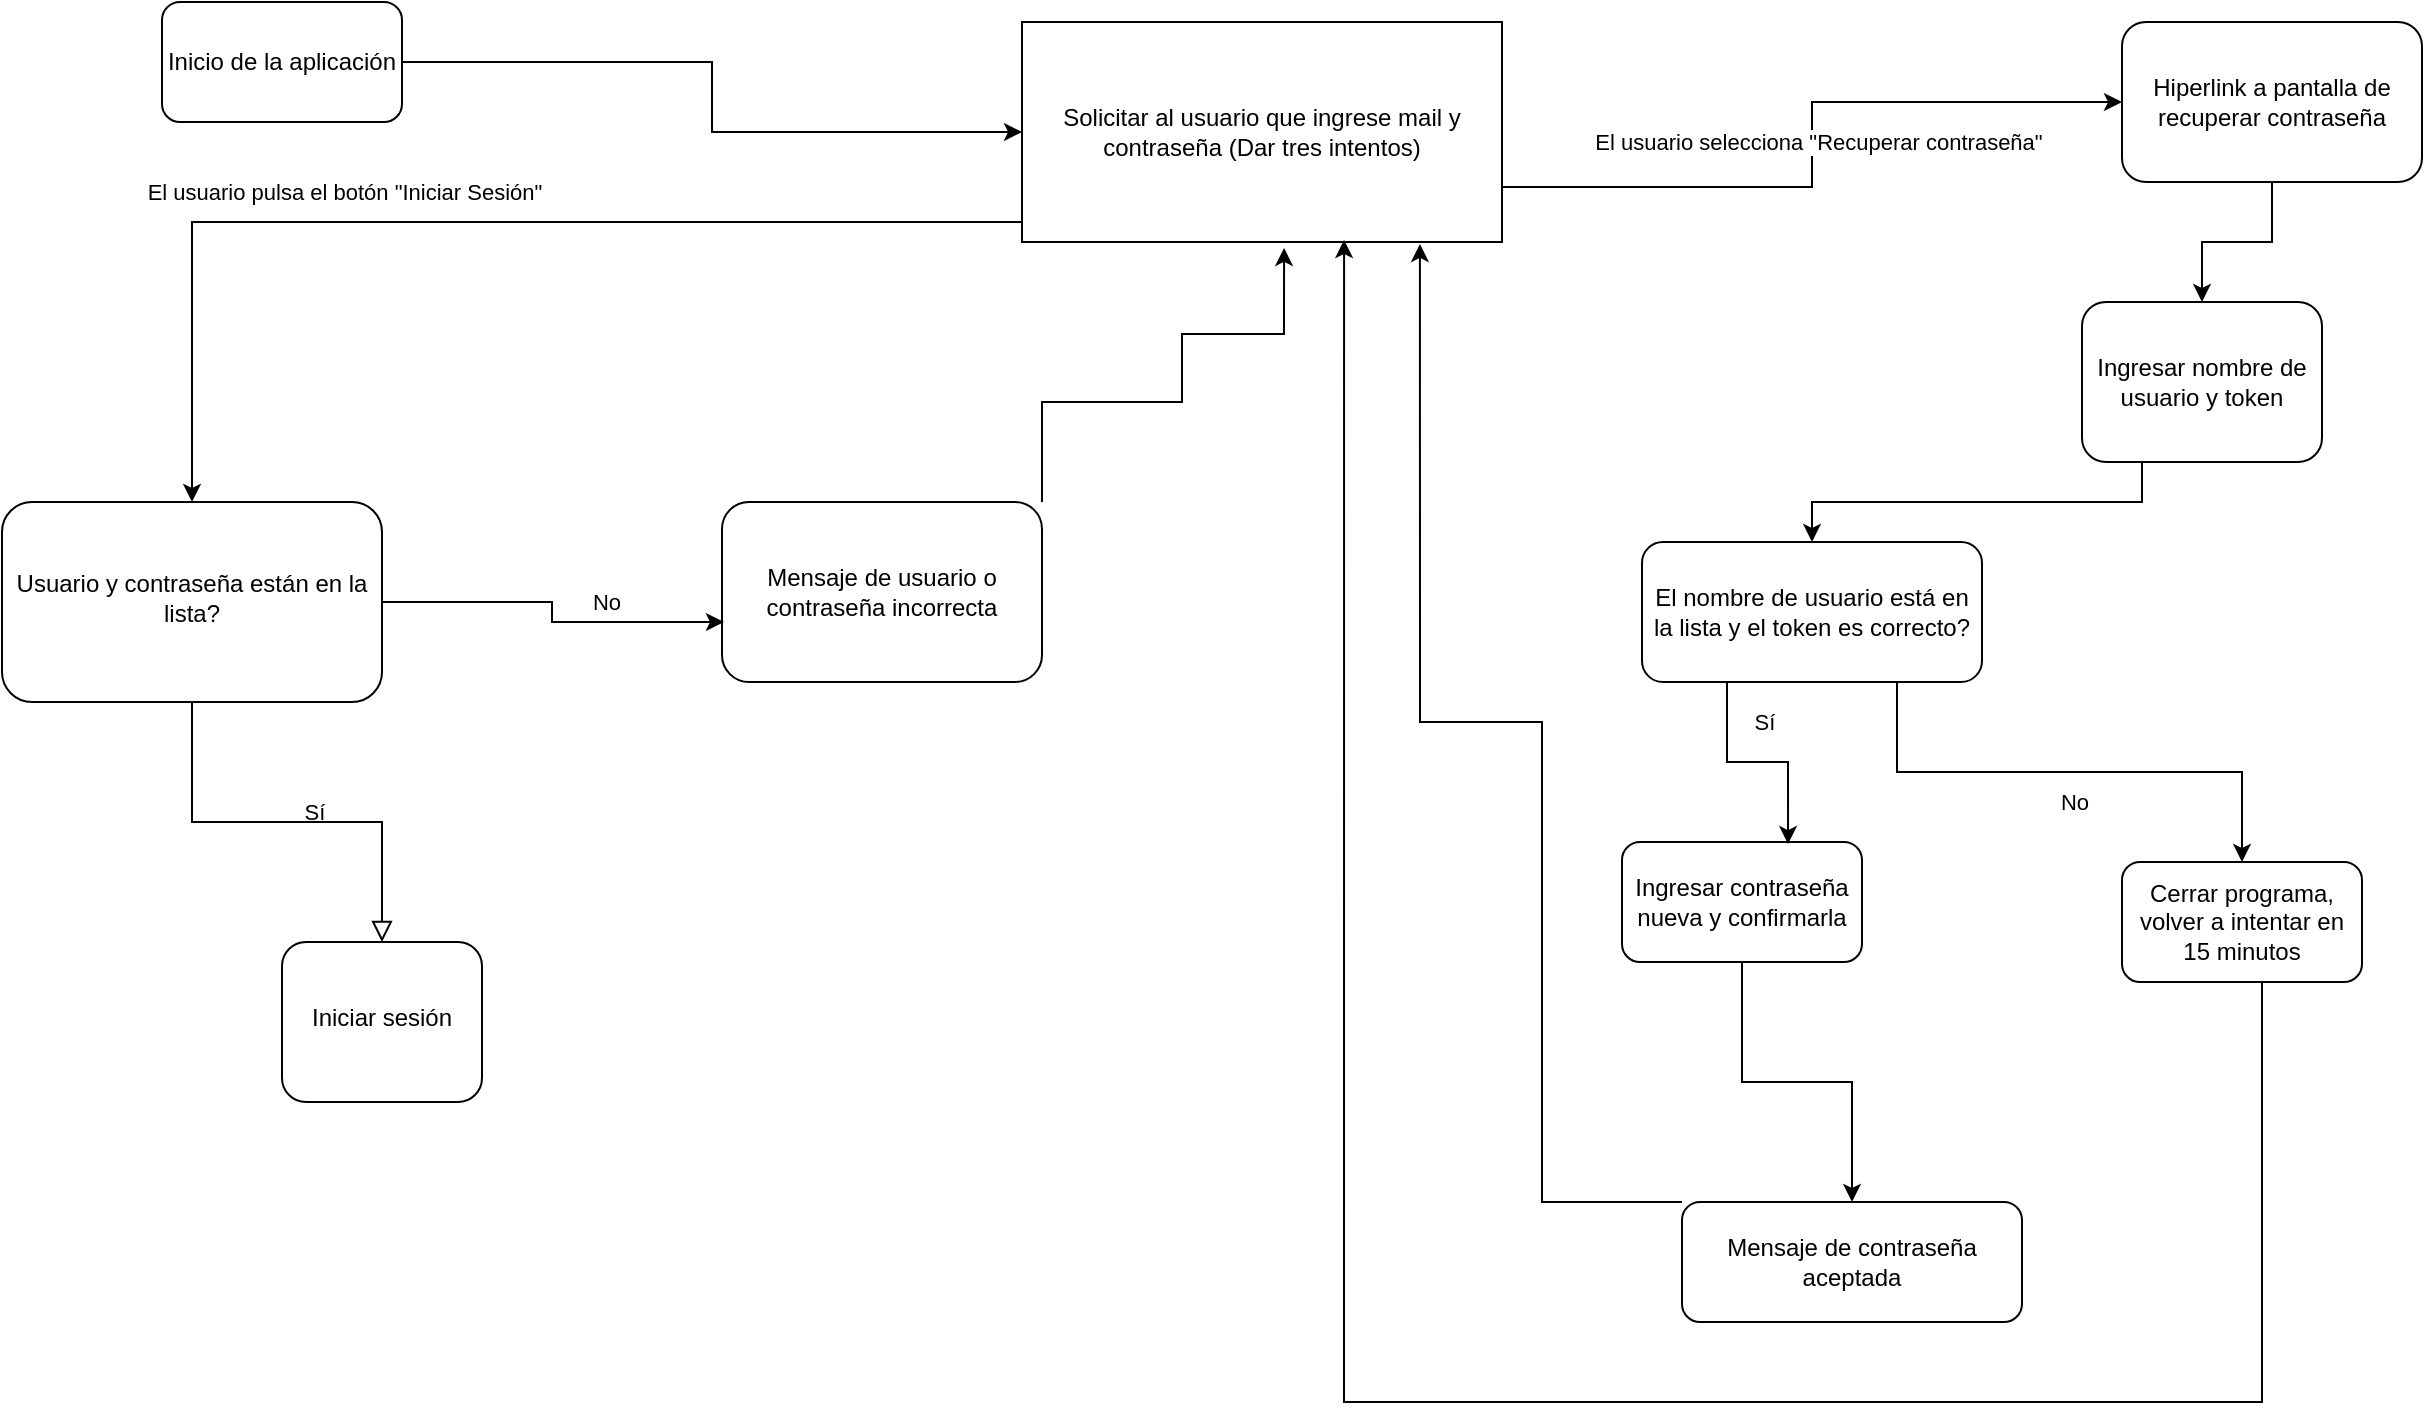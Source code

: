 <mxfile version="22.0.2" type="device">
  <diagram id="C5RBs43oDa-KdzZeNtuy" name="Page-1">
    <mxGraphModel dx="2334" dy="797" grid="1" gridSize="10" guides="1" tooltips="1" connect="1" arrows="1" fold="1" page="1" pageScale="1" pageWidth="900" pageHeight="1600" math="0" shadow="0">
      <root>
        <mxCell id="WIyWlLk6GJQsqaUBKTNV-0" />
        <mxCell id="WIyWlLk6GJQsqaUBKTNV-1" parent="WIyWlLk6GJQsqaUBKTNV-0" />
        <mxCell id="Et6nARH5NUiXLKmBMAbe-0" value="El usuario pulsa el botón &quot;Iniciar Sesión&quot;" style="edgeStyle=orthogonalEdgeStyle;rounded=0;orthogonalLoop=1;jettySize=auto;html=1;" parent="WIyWlLk6GJQsqaUBKTNV-1" source="Et6nARH5NUiXLKmBMAbe-1" target="WIyWlLk6GJQsqaUBKTNV-6" edge="1">
          <mxGeometry x="0.223" y="-15" relative="1" as="geometry">
            <Array as="points">
              <mxPoint x="-285" y="120" />
            </Array>
            <mxPoint as="offset" />
          </mxGeometry>
        </mxCell>
        <mxCell id="WIyWlLk6GJQsqaUBKTNV-4" value="Sí" style="rounded=0;html=1;jettySize=auto;orthogonalLoop=1;fontSize=11;endArrow=block;endFill=0;endSize=8;strokeWidth=1;shadow=0;labelBackgroundColor=none;edgeStyle=orthogonalEdgeStyle;" parent="WIyWlLk6GJQsqaUBKTNV-1" source="WIyWlLk6GJQsqaUBKTNV-6" target="WIyWlLk6GJQsqaUBKTNV-10" edge="1">
          <mxGeometry x="0.127" y="5" relative="1" as="geometry">
            <mxPoint as="offset" />
          </mxGeometry>
        </mxCell>
        <mxCell id="WIyWlLk6GJQsqaUBKTNV-6" value="Usuario y contraseña están en la lista?" style="whiteSpace=wrap;html=1;shadow=0;fontFamily=Helvetica;fontSize=12;align=center;strokeWidth=1;spacing=6;spacingTop=-4;rounded=1;" parent="WIyWlLk6GJQsqaUBKTNV-1" vertex="1">
          <mxGeometry x="-380" y="260" width="190" height="100" as="geometry" />
        </mxCell>
        <mxCell id="WIyWlLk6GJQsqaUBKTNV-10" value="Iniciar sesión" style="whiteSpace=wrap;html=1;shadow=0;fontFamily=Helvetica;fontSize=12;align=center;strokeWidth=1;spacing=6;spacingTop=-4;rounded=1;" parent="WIyWlLk6GJQsqaUBKTNV-1" vertex="1">
          <mxGeometry x="-240" y="480" width="100" height="80" as="geometry" />
        </mxCell>
        <mxCell id="Et6nARH5NUiXLKmBMAbe-16" value="El usuario selecciona &quot;Recuperar contraseña&quot;" style="edgeStyle=orthogonalEdgeStyle;rounded=0;orthogonalLoop=1;jettySize=auto;html=1;exitX=1;exitY=0.75;exitDx=0;exitDy=0;" parent="WIyWlLk6GJQsqaUBKTNV-1" source="Et6nARH5NUiXLKmBMAbe-1" target="Et6nARH5NUiXLKmBMAbe-15" edge="1">
          <mxGeometry x="0.139" y="-20" relative="1" as="geometry">
            <mxPoint as="offset" />
          </mxGeometry>
        </mxCell>
        <mxCell id="Et6nARH5NUiXLKmBMAbe-1" value="Solicitar al usuario que ingrese mail y contraseña (Dar tres intentos)" style="rounded=0;whiteSpace=wrap;html=1;" parent="WIyWlLk6GJQsqaUBKTNV-1" vertex="1">
          <mxGeometry x="130" y="20" width="240" height="110" as="geometry" />
        </mxCell>
        <mxCell id="Et6nARH5NUiXLKmBMAbe-20" style="edgeStyle=orthogonalEdgeStyle;rounded=0;orthogonalLoop=1;jettySize=auto;html=1;exitX=0.5;exitY=1;exitDx=0;exitDy=0;entryX=0.5;entryY=0;entryDx=0;entryDy=0;" parent="WIyWlLk6GJQsqaUBKTNV-1" source="Et6nARH5NUiXLKmBMAbe-15" target="Et6nARH5NUiXLKmBMAbe-18" edge="1">
          <mxGeometry relative="1" as="geometry" />
        </mxCell>
        <mxCell id="Et6nARH5NUiXLKmBMAbe-15" value="Hiperlink a pantalla de recuperar contraseña" style="rounded=1;whiteSpace=wrap;html=1;" parent="WIyWlLk6GJQsqaUBKTNV-1" vertex="1">
          <mxGeometry x="680" y="20" width="150" height="80" as="geometry" />
        </mxCell>
        <mxCell id="Et6nARH5NUiXLKmBMAbe-21" style="edgeStyle=orthogonalEdgeStyle;rounded=0;orthogonalLoop=1;jettySize=auto;html=1;exitX=0.25;exitY=1;exitDx=0;exitDy=0;" parent="WIyWlLk6GJQsqaUBKTNV-1" source="Et6nARH5NUiXLKmBMAbe-18" target="Et6nARH5NUiXLKmBMAbe-19" edge="1">
          <mxGeometry relative="1" as="geometry" />
        </mxCell>
        <mxCell id="Et6nARH5NUiXLKmBMAbe-18" value="Ingresar nombre de usuario y token" style="rounded=1;whiteSpace=wrap;html=1;" parent="WIyWlLk6GJQsqaUBKTNV-1" vertex="1">
          <mxGeometry x="660" y="160" width="120" height="80" as="geometry" />
        </mxCell>
        <mxCell id="Et6nARH5NUiXLKmBMAbe-25" value="No" style="edgeStyle=orthogonalEdgeStyle;rounded=0;orthogonalLoop=1;jettySize=auto;html=1;exitX=0.75;exitY=1;exitDx=0;exitDy=0;" parent="WIyWlLk6GJQsqaUBKTNV-1" source="Et6nARH5NUiXLKmBMAbe-19" target="Et6nARH5NUiXLKmBMAbe-23" edge="1">
          <mxGeometry x="0.015" y="-15" relative="1" as="geometry">
            <mxPoint as="offset" />
          </mxGeometry>
        </mxCell>
        <mxCell id="Et6nARH5NUiXLKmBMAbe-19" value="El nombre de usuario está en la lista y el token es correcto?" style="rounded=1;whiteSpace=wrap;html=1;" parent="WIyWlLk6GJQsqaUBKTNV-1" vertex="1">
          <mxGeometry x="440" y="280" width="170" height="70" as="geometry" />
        </mxCell>
        <mxCell id="Et6nARH5NUiXLKmBMAbe-27" style="edgeStyle=orthogonalEdgeStyle;rounded=0;orthogonalLoop=1;jettySize=auto;html=1;exitX=0.5;exitY=1;exitDx=0;exitDy=0;entryX=0.5;entryY=0;entryDx=0;entryDy=0;" parent="WIyWlLk6GJQsqaUBKTNV-1" source="Et6nARH5NUiXLKmBMAbe-22" target="Et6nARH5NUiXLKmBMAbe-26" edge="1">
          <mxGeometry relative="1" as="geometry" />
        </mxCell>
        <mxCell id="Et6nARH5NUiXLKmBMAbe-22" value="Ingresar contraseña nueva y confirmarla" style="rounded=1;whiteSpace=wrap;html=1;" parent="WIyWlLk6GJQsqaUBKTNV-1" vertex="1">
          <mxGeometry x="430" y="430" width="120" height="60" as="geometry" />
        </mxCell>
        <mxCell id="Et6nARH5NUiXLKmBMAbe-23" value="Cerrar programa, volver a intentar en 15 minutos" style="rounded=1;whiteSpace=wrap;html=1;" parent="WIyWlLk6GJQsqaUBKTNV-1" vertex="1">
          <mxGeometry x="680" y="440" width="120" height="60" as="geometry" />
        </mxCell>
        <mxCell id="Et6nARH5NUiXLKmBMAbe-24" value="Sí&lt;br&gt;" style="edgeStyle=orthogonalEdgeStyle;rounded=0;orthogonalLoop=1;jettySize=auto;html=1;exitX=0.25;exitY=1;exitDx=0;exitDy=0;entryX=0.692;entryY=0.017;entryDx=0;entryDy=0;entryPerimeter=0;" parent="WIyWlLk6GJQsqaUBKTNV-1" source="Et6nARH5NUiXLKmBMAbe-19" target="Et6nARH5NUiXLKmBMAbe-22" edge="1">
          <mxGeometry x="0.032" y="20" relative="1" as="geometry">
            <mxPoint x="1" as="offset" />
          </mxGeometry>
        </mxCell>
        <mxCell id="Et6nARH5NUiXLKmBMAbe-26" value="Mensaje de contraseña aceptada" style="rounded=1;whiteSpace=wrap;html=1;" parent="WIyWlLk6GJQsqaUBKTNV-1" vertex="1">
          <mxGeometry x="460" y="610" width="170" height="60" as="geometry" />
        </mxCell>
        <mxCell id="AdYqWjdsaCofGhBRS2UO-3" value="" style="edgeStyle=none;curved=1;rounded=0;orthogonalLoop=1;jettySize=auto;html=1;fontSize=12;startSize=8;endSize=8;" parent="WIyWlLk6GJQsqaUBKTNV-1" edge="1">
          <mxGeometry relative="1" as="geometry">
            <mxPoint x="980" y="670" as="targetPoint" />
          </mxGeometry>
        </mxCell>
        <mxCell id="AdYqWjdsaCofGhBRS2UO-5" value="" style="edgeStyle=none;curved=1;rounded=0;orthogonalLoop=1;jettySize=auto;html=1;fontSize=12;startSize=8;endSize=8;" parent="WIyWlLk6GJQsqaUBKTNV-1" edge="1">
          <mxGeometry relative="1" as="geometry">
            <mxPoint x="1040" y="520" as="targetPoint" />
          </mxGeometry>
        </mxCell>
        <mxCell id="aVYhlArE1jju2q5qg2UT-0" style="edgeStyle=orthogonalEdgeStyle;rounded=0;orthogonalLoop=1;jettySize=auto;html=1;exitX=1;exitY=0.5;exitDx=0;exitDy=0;" edge="1" parent="WIyWlLk6GJQsqaUBKTNV-1" source="WIyWlLk6GJQsqaUBKTNV-3" target="Et6nARH5NUiXLKmBMAbe-1">
          <mxGeometry relative="1" as="geometry" />
        </mxCell>
        <mxCell id="WIyWlLk6GJQsqaUBKTNV-3" value="Inicio de la aplicación" style="rounded=1;whiteSpace=wrap;html=1;fontSize=12;glass=0;strokeWidth=1;shadow=0;" parent="WIyWlLk6GJQsqaUBKTNV-1" vertex="1">
          <mxGeometry x="-300" y="10" width="120" height="60" as="geometry" />
        </mxCell>
        <mxCell id="hNUXWN_qoBZkgt5P9S70-8" style="edgeStyle=orthogonalEdgeStyle;rounded=0;orthogonalLoop=1;jettySize=auto;html=1;exitX=1;exitY=0;exitDx=0;exitDy=0;entryX=0.546;entryY=1.027;entryDx=0;entryDy=0;entryPerimeter=0;" parent="WIyWlLk6GJQsqaUBKTNV-1" source="hNUXWN_qoBZkgt5P9S70-4" target="Et6nARH5NUiXLKmBMAbe-1" edge="1">
          <mxGeometry relative="1" as="geometry">
            <mxPoint x="260" y="140" as="targetPoint" />
            <Array as="points">
              <mxPoint x="140" y="210" />
              <mxPoint x="210" y="210" />
              <mxPoint x="210" y="176" />
              <mxPoint x="261" y="176" />
            </Array>
          </mxGeometry>
        </mxCell>
        <mxCell id="hNUXWN_qoBZkgt5P9S70-4" value="Mensaje de usuario o contraseña incorrecta" style="rounded=1;whiteSpace=wrap;html=1;" parent="WIyWlLk6GJQsqaUBKTNV-1" vertex="1">
          <mxGeometry x="-20" y="260" width="160" height="90" as="geometry" />
        </mxCell>
        <mxCell id="hNUXWN_qoBZkgt5P9S70-7" style="edgeStyle=orthogonalEdgeStyle;rounded=0;orthogonalLoop=1;jettySize=auto;html=1;exitX=0;exitY=0;exitDx=0;exitDy=0;entryX=0.829;entryY=1.009;entryDx=0;entryDy=0;entryPerimeter=0;" parent="WIyWlLk6GJQsqaUBKTNV-1" source="Et6nARH5NUiXLKmBMAbe-26" target="Et6nARH5NUiXLKmBMAbe-1" edge="1">
          <mxGeometry relative="1" as="geometry">
            <Array as="points">
              <mxPoint x="390" y="610" />
              <mxPoint x="390" y="370" />
              <mxPoint x="329" y="370" />
            </Array>
          </mxGeometry>
        </mxCell>
        <mxCell id="hNUXWN_qoBZkgt5P9S70-16" value="No" style="edgeStyle=orthogonalEdgeStyle;rounded=0;orthogonalLoop=1;jettySize=auto;html=1;exitX=1;exitY=0.5;exitDx=0;exitDy=0;entryX=0.006;entryY=0.667;entryDx=0;entryDy=0;entryPerimeter=0;" parent="WIyWlLk6GJQsqaUBKTNV-1" source="WIyWlLk6GJQsqaUBKTNV-6" target="hNUXWN_qoBZkgt5P9S70-4" edge="1">
          <mxGeometry x="0.343" y="10" relative="1" as="geometry">
            <mxPoint as="offset" />
          </mxGeometry>
        </mxCell>
        <mxCell id="aVYhlArE1jju2q5qg2UT-3" style="edgeStyle=orthogonalEdgeStyle;rounded=0;orthogonalLoop=1;jettySize=auto;html=1;exitX=0.5;exitY=1;exitDx=0;exitDy=0;entryX=0.671;entryY=0.991;entryDx=0;entryDy=0;entryPerimeter=0;" edge="1" parent="WIyWlLk6GJQsqaUBKTNV-1" source="Et6nARH5NUiXLKmBMAbe-23" target="Et6nARH5NUiXLKmBMAbe-1">
          <mxGeometry relative="1" as="geometry">
            <Array as="points">
              <mxPoint x="750" y="500" />
              <mxPoint x="750" y="710" />
              <mxPoint x="291" y="710" />
            </Array>
          </mxGeometry>
        </mxCell>
      </root>
    </mxGraphModel>
  </diagram>
</mxfile>
